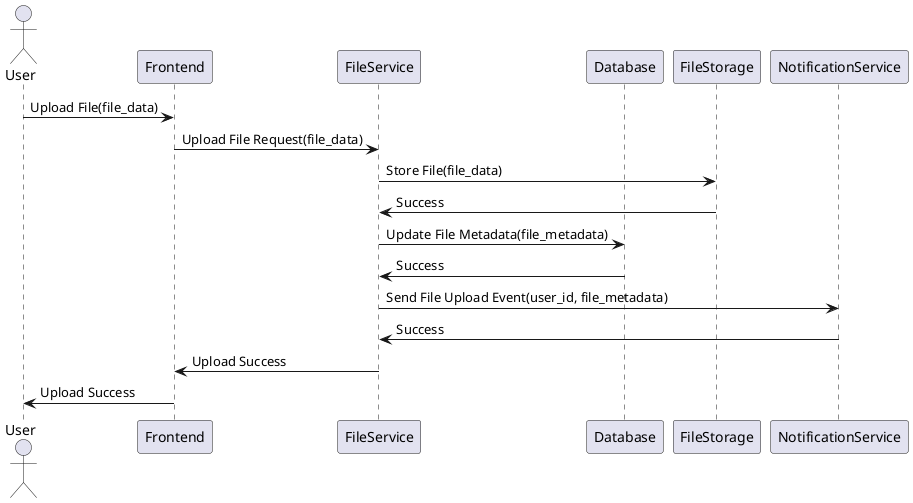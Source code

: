 @startuml
actor User
participant Frontend
participant FileService
participant Database
participant FileStorage
participant NotificationService

User -> Frontend: Upload File(file_data)
Frontend -> FileService: Upload File Request(file_data)
FileService -> FileStorage: Store File(file_data)
FileStorage -> FileService: Success
FileService -> Database: Update File Metadata(file_metadata)
Database -> FileService: Success
FileService -> NotificationService: Send File Upload Event(user_id, file_metadata)
NotificationService -> FileService: Success
FileService -> Frontend: Upload Success
Frontend -> User: Upload Success
@enduml
